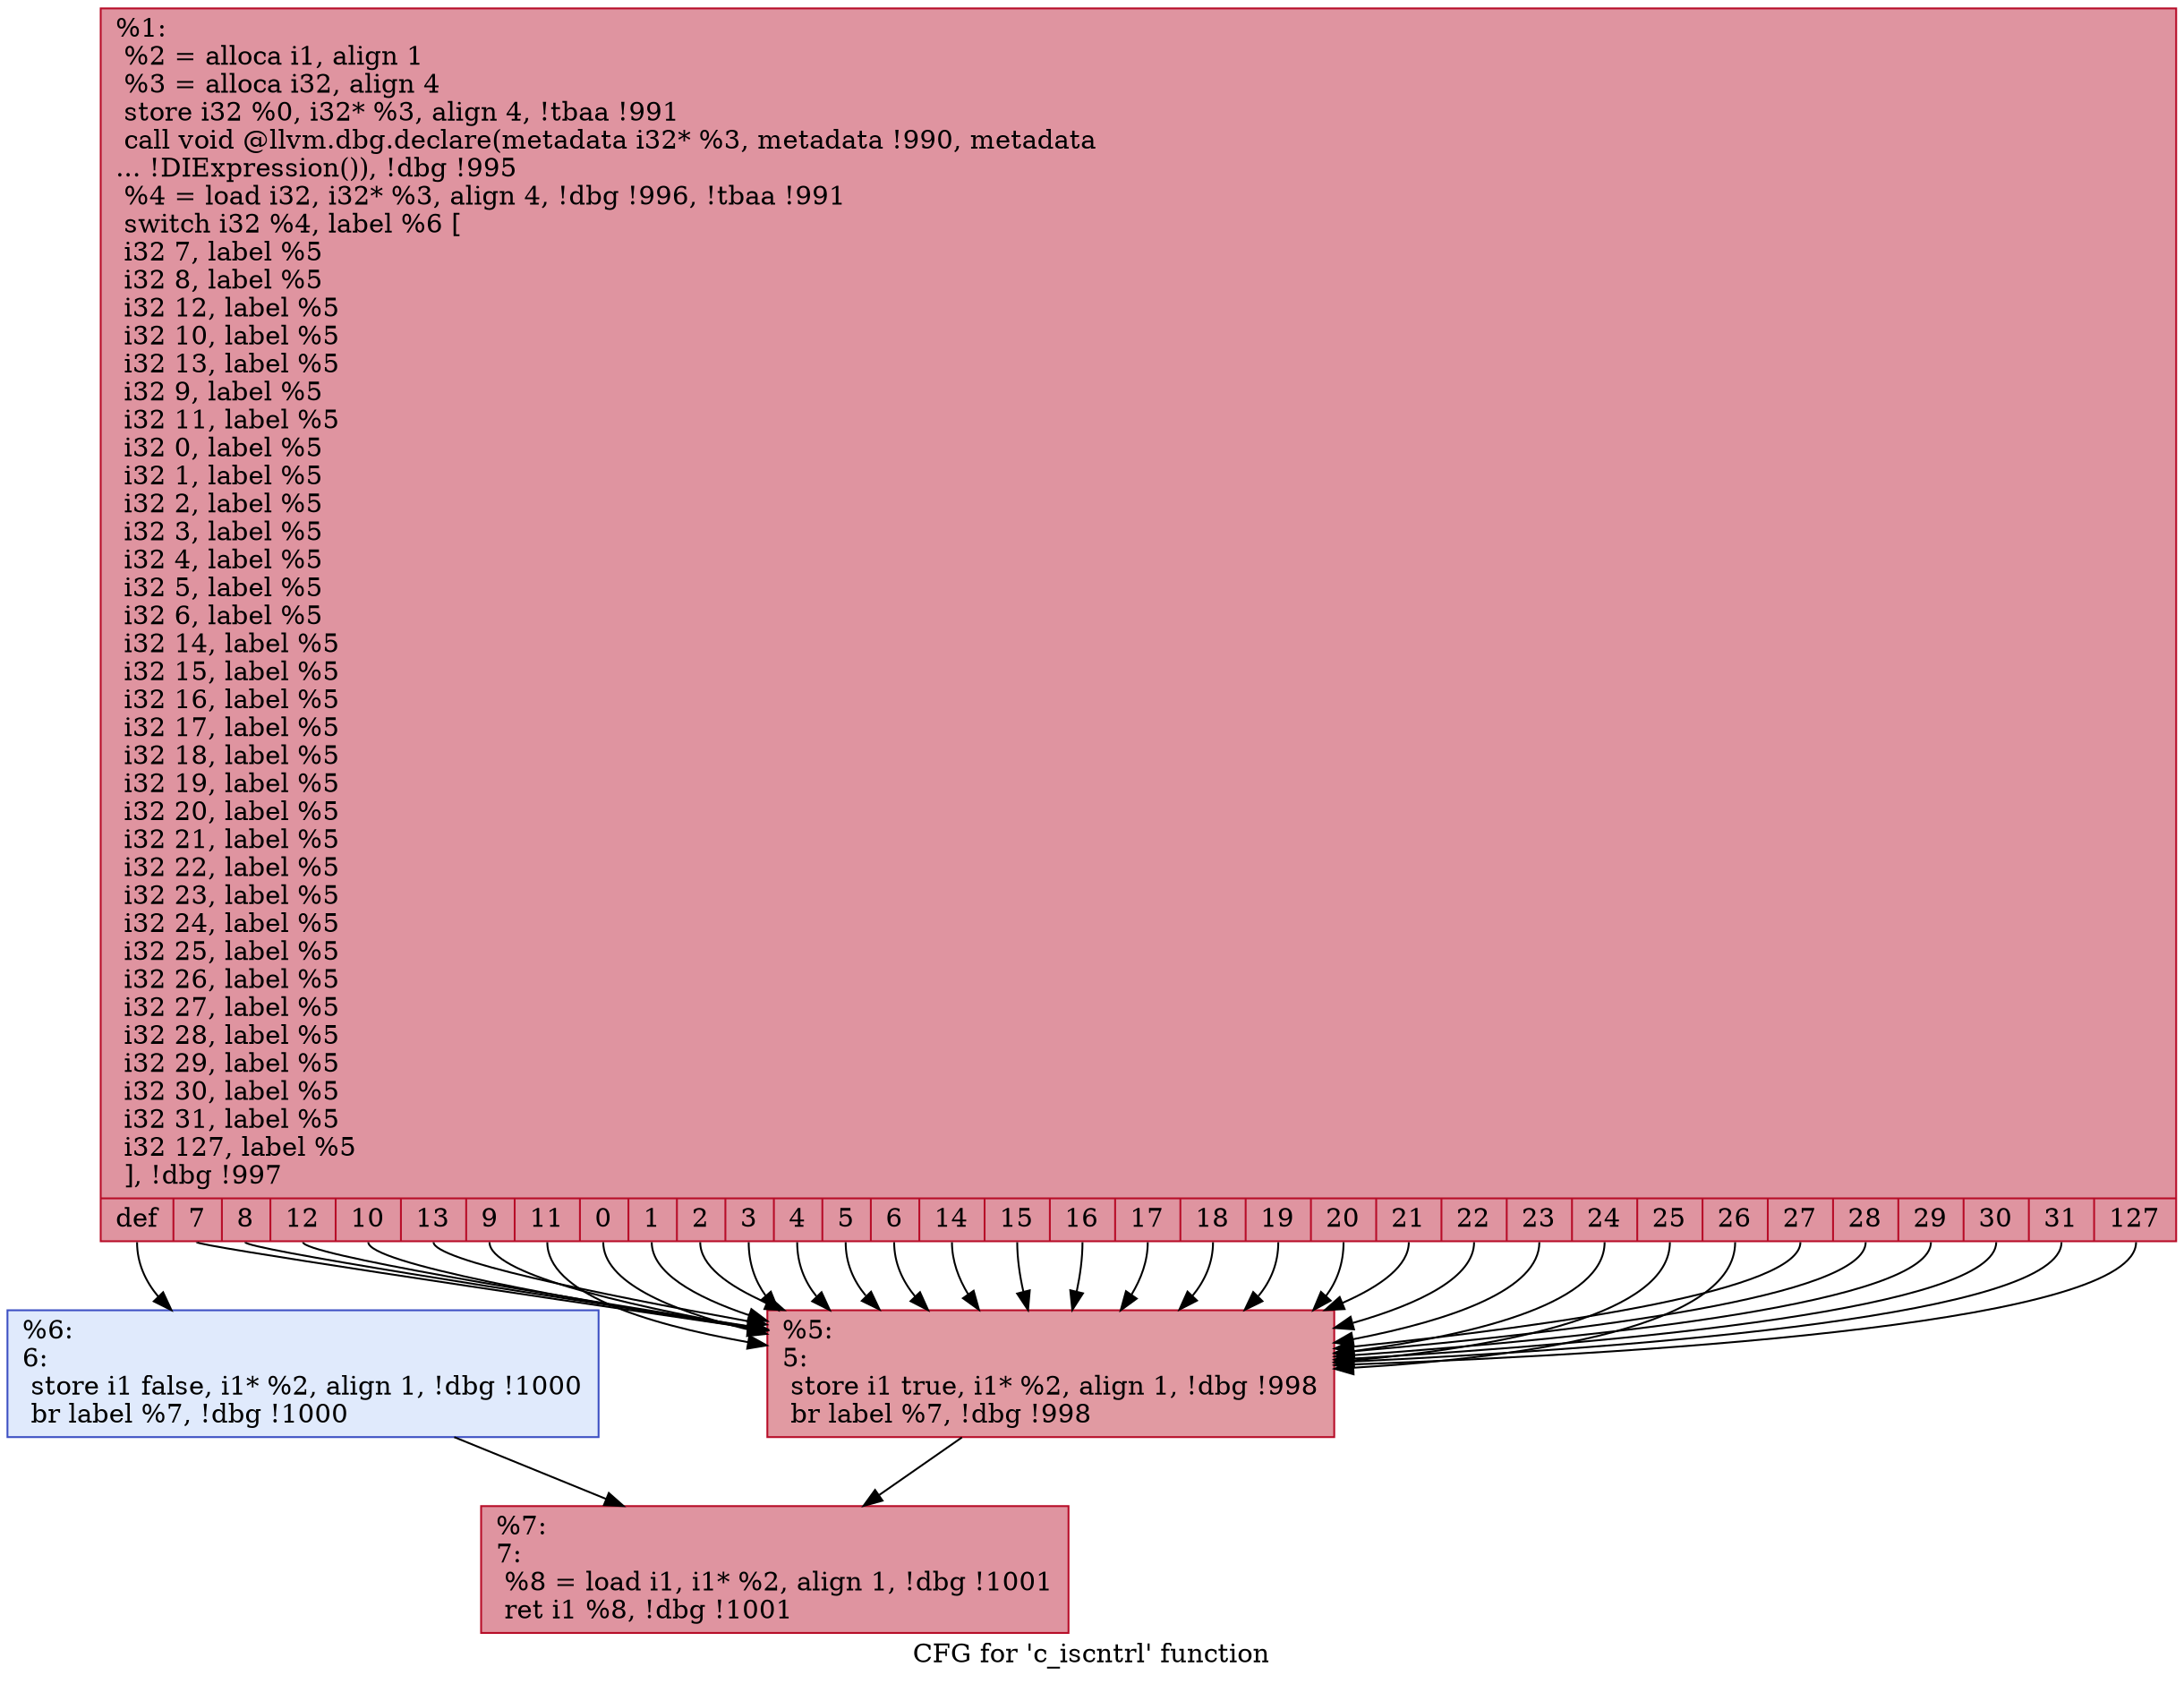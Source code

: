 digraph "CFG for 'c_iscntrl' function" {
	label="CFG for 'c_iscntrl' function";

	Node0xd83980 [shape=record,color="#b70d28ff", style=filled, fillcolor="#b70d2870",label="{%1:\l  %2 = alloca i1, align 1\l  %3 = alloca i32, align 4\l  store i32 %0, i32* %3, align 4, !tbaa !991\l  call void @llvm.dbg.declare(metadata i32* %3, metadata !990, metadata\l... !DIExpression()), !dbg !995\l  %4 = load i32, i32* %3, align 4, !dbg !996, !tbaa !991\l  switch i32 %4, label %6 [\l    i32 7, label %5\l    i32 8, label %5\l    i32 12, label %5\l    i32 10, label %5\l    i32 13, label %5\l    i32 9, label %5\l    i32 11, label %5\l    i32 0, label %5\l    i32 1, label %5\l    i32 2, label %5\l    i32 3, label %5\l    i32 4, label %5\l    i32 5, label %5\l    i32 6, label %5\l    i32 14, label %5\l    i32 15, label %5\l    i32 16, label %5\l    i32 17, label %5\l    i32 18, label %5\l    i32 19, label %5\l    i32 20, label %5\l    i32 21, label %5\l    i32 22, label %5\l    i32 23, label %5\l    i32 24, label %5\l    i32 25, label %5\l    i32 26, label %5\l    i32 27, label %5\l    i32 28, label %5\l    i32 29, label %5\l    i32 30, label %5\l    i32 31, label %5\l    i32 127, label %5\l  ], !dbg !997\l|{<s0>def|<s1>7|<s2>8|<s3>12|<s4>10|<s5>13|<s6>9|<s7>11|<s8>0|<s9>1|<s10>2|<s11>3|<s12>4|<s13>5|<s14>6|<s15>14|<s16>15|<s17>16|<s18>17|<s19>18|<s20>19|<s21>20|<s22>21|<s23>22|<s24>23|<s25>24|<s26>25|<s27>26|<s28>27|<s29>28|<s30>29|<s31>30|<s32>31|<s33>127}}"];
	Node0xd83980:s0 -> Node0xd83a50;
	Node0xd83980:s1 -> Node0xd83a00;
	Node0xd83980:s2 -> Node0xd83a00;
	Node0xd83980:s3 -> Node0xd83a00;
	Node0xd83980:s4 -> Node0xd83a00;
	Node0xd83980:s5 -> Node0xd83a00;
	Node0xd83980:s6 -> Node0xd83a00;
	Node0xd83980:s7 -> Node0xd83a00;
	Node0xd83980:s8 -> Node0xd83a00;
	Node0xd83980:s9 -> Node0xd83a00;
	Node0xd83980:s10 -> Node0xd83a00;
	Node0xd83980:s11 -> Node0xd83a00;
	Node0xd83980:s12 -> Node0xd83a00;
	Node0xd83980:s13 -> Node0xd83a00;
	Node0xd83980:s14 -> Node0xd83a00;
	Node0xd83980:s15 -> Node0xd83a00;
	Node0xd83980:s16 -> Node0xd83a00;
	Node0xd83980:s17 -> Node0xd83a00;
	Node0xd83980:s18 -> Node0xd83a00;
	Node0xd83980:s19 -> Node0xd83a00;
	Node0xd83980:s20 -> Node0xd83a00;
	Node0xd83980:s21 -> Node0xd83a00;
	Node0xd83980:s22 -> Node0xd83a00;
	Node0xd83980:s23 -> Node0xd83a00;
	Node0xd83980:s24 -> Node0xd83a00;
	Node0xd83980:s25 -> Node0xd83a00;
	Node0xd83980:s26 -> Node0xd83a00;
	Node0xd83980:s27 -> Node0xd83a00;
	Node0xd83980:s28 -> Node0xd83a00;
	Node0xd83980:s29 -> Node0xd83a00;
	Node0xd83980:s30 -> Node0xd83a00;
	Node0xd83980:s31 -> Node0xd83a00;
	Node0xd83980:s32 -> Node0xd83a00;
	Node0xd83980:s33 -> Node0xd83a00;
	Node0xd83a00 [shape=record,color="#b70d28ff", style=filled, fillcolor="#bb1b2c70",label="{%5:\l5:                                                \l  store i1 true, i1* %2, align 1, !dbg !998\l  br label %7, !dbg !998\l}"];
	Node0xd83a00 -> Node0xd83aa0;
	Node0xd83a50 [shape=record,color="#3d50c3ff", style=filled, fillcolor="#b9d0f970",label="{%6:\l6:                                                \l  store i1 false, i1* %2, align 1, !dbg !1000\l  br label %7, !dbg !1000\l}"];
	Node0xd83a50 -> Node0xd83aa0;
	Node0xd83aa0 [shape=record,color="#b70d28ff", style=filled, fillcolor="#b70d2870",label="{%7:\l7:                                                \l  %8 = load i1, i1* %2, align 1, !dbg !1001\l  ret i1 %8, !dbg !1001\l}"];
}

